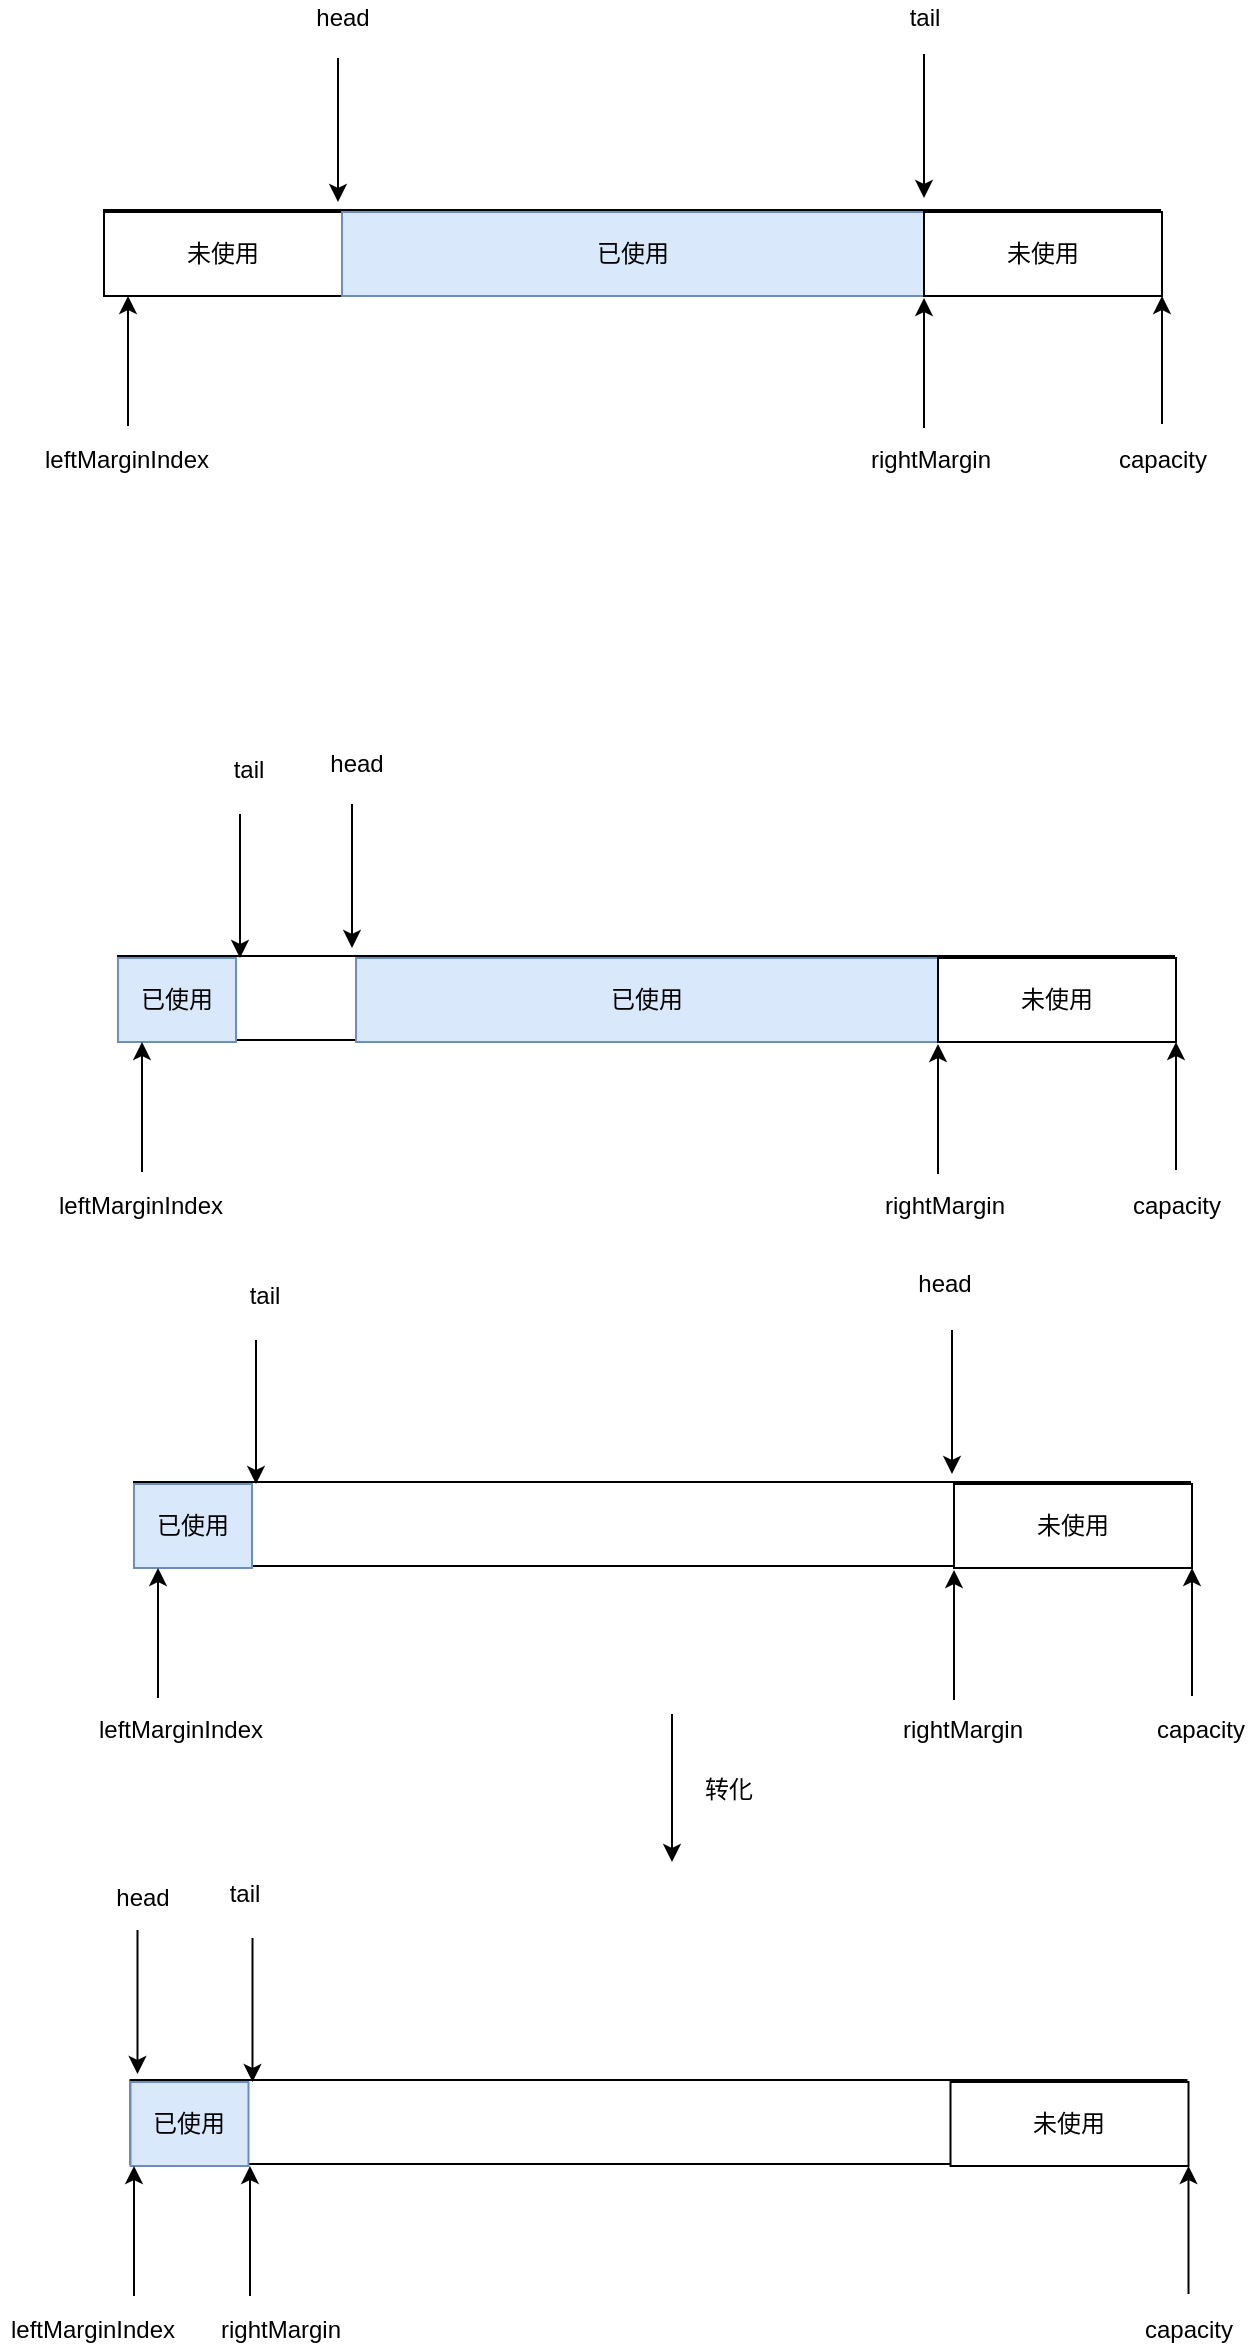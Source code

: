 <mxfile version="13.6.2" type="device"><diagram id="tWjIsfhFJ9fkruEuD_MX" name="Page-1"><mxGraphModel dx="1381" dy="1220" grid="0" gridSize="10" guides="1" tooltips="1" connect="1" arrows="1" fold="1" page="1" pageScale="1" pageWidth="827" pageHeight="1169" math="0" shadow="0"><root><mxCell id="0"/><mxCell id="1" parent="0"/><mxCell id="O7p53UAmJ9MqIvxaiq9u-1" value="" style="rounded=0;whiteSpace=wrap;html=1;" vertex="1" parent="1"><mxGeometry x="186" y="172" width="528" height="42" as="geometry"/></mxCell><mxCell id="O7p53UAmJ9MqIvxaiq9u-3" value="未使用" style="rounded=0;whiteSpace=wrap;html=1;" vertex="1" parent="1"><mxGeometry x="186" y="173" width="119" height="42" as="geometry"/></mxCell><mxCell id="O7p53UAmJ9MqIvxaiq9u-5" value="已使用" style="rounded=0;whiteSpace=wrap;html=1;fillColor=#dae8fc;strokeColor=#6c8ebf;" vertex="1" parent="1"><mxGeometry x="305" y="173" width="291" height="42" as="geometry"/></mxCell><mxCell id="O7p53UAmJ9MqIvxaiq9u-6" value="&lt;span&gt;未使用&lt;/span&gt;" style="rounded=0;whiteSpace=wrap;html=1;" vertex="1" parent="1"><mxGeometry x="596" y="173" width="119" height="42" as="geometry"/></mxCell><mxCell id="O7p53UAmJ9MqIvxaiq9u-7" value="" style="endArrow=classic;html=1;" edge="1" parent="1"><mxGeometry width="50" height="50" relative="1" as="geometry"><mxPoint x="303" y="96" as="sourcePoint"/><mxPoint x="303" y="168" as="targetPoint"/></mxGeometry></mxCell><mxCell id="O7p53UAmJ9MqIvxaiq9u-8" value="" style="endArrow=classic;html=1;" edge="1" parent="1"><mxGeometry width="50" height="50" relative="1" as="geometry"><mxPoint x="596" y="94" as="sourcePoint"/><mxPoint x="596" y="166" as="targetPoint"/></mxGeometry></mxCell><mxCell id="O7p53UAmJ9MqIvxaiq9u-9" value="" style="endArrow=classic;html=1;" edge="1" parent="1"><mxGeometry width="50" height="50" relative="1" as="geometry"><mxPoint x="596" y="281" as="sourcePoint"/><mxPoint x="596" y="216" as="targetPoint"/></mxGeometry></mxCell><mxCell id="O7p53UAmJ9MqIvxaiq9u-10" value="" style="endArrow=classic;html=1;entryX=1;entryY=1;entryDx=0;entryDy=0;" edge="1" parent="1" target="O7p53UAmJ9MqIvxaiq9u-6"><mxGeometry width="50" height="50" relative="1" as="geometry"><mxPoint x="715" y="279" as="sourcePoint"/><mxPoint x="727" y="262" as="targetPoint"/></mxGeometry></mxCell><mxCell id="O7p53UAmJ9MqIvxaiq9u-11" value="" style="endArrow=classic;html=1;" edge="1" parent="1"><mxGeometry width="50" height="50" relative="1" as="geometry"><mxPoint x="198" y="280" as="sourcePoint"/><mxPoint x="198" y="215" as="targetPoint"/></mxGeometry></mxCell><mxCell id="O7p53UAmJ9MqIvxaiq9u-12" value="head" style="text;html=1;align=center;verticalAlign=middle;resizable=0;points=[];autosize=1;" vertex="1" parent="1"><mxGeometry x="286" y="67" width="37" height="18" as="geometry"/></mxCell><mxCell id="O7p53UAmJ9MqIvxaiq9u-13" value="tail" style="text;html=1;align=center;verticalAlign=middle;resizable=0;points=[];autosize=1;" vertex="1" parent="1"><mxGeometry x="583" y="67" width="25" height="18" as="geometry"/></mxCell><mxCell id="O7p53UAmJ9MqIvxaiq9u-14" value="rightMargin" style="text;html=1;align=center;verticalAlign=middle;resizable=0;points=[];autosize=1;" vertex="1" parent="1"><mxGeometry x="564" y="288" width="70" height="18" as="geometry"/></mxCell><mxCell id="O7p53UAmJ9MqIvxaiq9u-15" value="capacity" style="text;html=1;align=center;verticalAlign=middle;resizable=0;points=[];autosize=1;" vertex="1" parent="1"><mxGeometry x="688" y="288" width="54" height="18" as="geometry"/></mxCell><mxCell id="O7p53UAmJ9MqIvxaiq9u-16" value="leftMarginIndex" style="text;html=1;align=center;verticalAlign=middle;resizable=0;points=[];autosize=1;" vertex="1" parent="1"><mxGeometry x="151" y="288" width="92" height="18" as="geometry"/></mxCell><mxCell id="O7p53UAmJ9MqIvxaiq9u-17" value="" style="rounded=0;whiteSpace=wrap;html=1;" vertex="1" parent="1"><mxGeometry x="193" y="545" width="528" height="42" as="geometry"/></mxCell><mxCell id="O7p53UAmJ9MqIvxaiq9u-18" value="已使用" style="rounded=0;whiteSpace=wrap;html=1;fillColor=#dae8fc;strokeColor=#6c8ebf;" vertex="1" parent="1"><mxGeometry x="193" y="546" width="59" height="42" as="geometry"/></mxCell><mxCell id="O7p53UAmJ9MqIvxaiq9u-19" value="已使用" style="rounded=0;whiteSpace=wrap;html=1;fillColor=#dae8fc;strokeColor=#6c8ebf;" vertex="1" parent="1"><mxGeometry x="312" y="546" width="291" height="42" as="geometry"/></mxCell><mxCell id="O7p53UAmJ9MqIvxaiq9u-20" value="&lt;span&gt;未使用&lt;/span&gt;" style="rounded=0;whiteSpace=wrap;html=1;" vertex="1" parent="1"><mxGeometry x="603" y="546" width="119" height="42" as="geometry"/></mxCell><mxCell id="O7p53UAmJ9MqIvxaiq9u-21" value="" style="endArrow=classic;html=1;" edge="1" parent="1"><mxGeometry width="50" height="50" relative="1" as="geometry"><mxPoint x="310" y="469" as="sourcePoint"/><mxPoint x="310" y="541" as="targetPoint"/></mxGeometry></mxCell><mxCell id="O7p53UAmJ9MqIvxaiq9u-22" value="" style="endArrow=classic;html=1;" edge="1" parent="1"><mxGeometry width="50" height="50" relative="1" as="geometry"><mxPoint x="254" y="474" as="sourcePoint"/><mxPoint x="254" y="546" as="targetPoint"/></mxGeometry></mxCell><mxCell id="O7p53UAmJ9MqIvxaiq9u-23" value="" style="endArrow=classic;html=1;" edge="1" parent="1"><mxGeometry width="50" height="50" relative="1" as="geometry"><mxPoint x="603" y="654" as="sourcePoint"/><mxPoint x="603" y="589" as="targetPoint"/></mxGeometry></mxCell><mxCell id="O7p53UAmJ9MqIvxaiq9u-24" value="" style="endArrow=classic;html=1;entryX=1;entryY=1;entryDx=0;entryDy=0;" edge="1" parent="1" target="O7p53UAmJ9MqIvxaiq9u-20"><mxGeometry width="50" height="50" relative="1" as="geometry"><mxPoint x="722" y="652" as="sourcePoint"/><mxPoint x="734" y="635" as="targetPoint"/></mxGeometry></mxCell><mxCell id="O7p53UAmJ9MqIvxaiq9u-25" value="" style="endArrow=classic;html=1;" edge="1" parent="1"><mxGeometry width="50" height="50" relative="1" as="geometry"><mxPoint x="205" y="653" as="sourcePoint"/><mxPoint x="205" y="588" as="targetPoint"/></mxGeometry></mxCell><mxCell id="O7p53UAmJ9MqIvxaiq9u-26" value="head" style="text;html=1;align=center;verticalAlign=middle;resizable=0;points=[];autosize=1;" vertex="1" parent="1"><mxGeometry x="293" y="440" width="37" height="18" as="geometry"/></mxCell><mxCell id="O7p53UAmJ9MqIvxaiq9u-27" value="tail" style="text;html=1;align=center;verticalAlign=middle;resizable=0;points=[];autosize=1;" vertex="1" parent="1"><mxGeometry x="245" y="443" width="25" height="18" as="geometry"/></mxCell><mxCell id="O7p53UAmJ9MqIvxaiq9u-28" value="rightMargin" style="text;html=1;align=center;verticalAlign=middle;resizable=0;points=[];autosize=1;" vertex="1" parent="1"><mxGeometry x="571" y="661" width="70" height="18" as="geometry"/></mxCell><mxCell id="O7p53UAmJ9MqIvxaiq9u-29" value="capacity" style="text;html=1;align=center;verticalAlign=middle;resizable=0;points=[];autosize=1;" vertex="1" parent="1"><mxGeometry x="695" y="661" width="54" height="18" as="geometry"/></mxCell><mxCell id="O7p53UAmJ9MqIvxaiq9u-30" value="leftMarginIndex" style="text;html=1;align=center;verticalAlign=middle;resizable=0;points=[];autosize=1;" vertex="1" parent="1"><mxGeometry x="158" y="661" width="92" height="18" as="geometry"/></mxCell><mxCell id="O7p53UAmJ9MqIvxaiq9u-31" value="" style="rounded=0;whiteSpace=wrap;html=1;" vertex="1" parent="1"><mxGeometry x="199.25" y="1107" width="528" height="42" as="geometry"/></mxCell><mxCell id="O7p53UAmJ9MqIvxaiq9u-32" value="已使用" style="rounded=0;whiteSpace=wrap;html=1;fillColor=#dae8fc;strokeColor=#6c8ebf;" vertex="1" parent="1"><mxGeometry x="199.25" y="1108" width="59" height="42" as="geometry"/></mxCell><mxCell id="O7p53UAmJ9MqIvxaiq9u-34" value="&lt;span&gt;未使用&lt;/span&gt;" style="rounded=0;whiteSpace=wrap;html=1;" vertex="1" parent="1"><mxGeometry x="609.25" y="1108" width="119" height="42" as="geometry"/></mxCell><mxCell id="O7p53UAmJ9MqIvxaiq9u-35" value="" style="endArrow=classic;html=1;" edge="1" parent="1"><mxGeometry width="50" height="50" relative="1" as="geometry"><mxPoint x="202.75" y="1032" as="sourcePoint"/><mxPoint x="202.75" y="1104" as="targetPoint"/></mxGeometry></mxCell><mxCell id="O7p53UAmJ9MqIvxaiq9u-36" value="" style="endArrow=classic;html=1;" edge="1" parent="1"><mxGeometry width="50" height="50" relative="1" as="geometry"><mxPoint x="260.25" y="1036" as="sourcePoint"/><mxPoint x="260.25" y="1108" as="targetPoint"/></mxGeometry></mxCell><mxCell id="O7p53UAmJ9MqIvxaiq9u-37" value="" style="endArrow=classic;html=1;" edge="1" parent="1"><mxGeometry width="50" height="50" relative="1" as="geometry"><mxPoint x="259" y="1215" as="sourcePoint"/><mxPoint x="259" y="1150" as="targetPoint"/></mxGeometry></mxCell><mxCell id="O7p53UAmJ9MqIvxaiq9u-38" value="" style="endArrow=classic;html=1;entryX=1;entryY=1;entryDx=0;entryDy=0;" edge="1" parent="1" target="O7p53UAmJ9MqIvxaiq9u-34"><mxGeometry width="50" height="50" relative="1" as="geometry"><mxPoint x="728.25" y="1214" as="sourcePoint"/><mxPoint x="740.25" y="1197" as="targetPoint"/></mxGeometry></mxCell><mxCell id="O7p53UAmJ9MqIvxaiq9u-39" value="" style="endArrow=classic;html=1;" edge="1" parent="1"><mxGeometry width="50" height="50" relative="1" as="geometry"><mxPoint x="201" y="1215" as="sourcePoint"/><mxPoint x="201" y="1150" as="targetPoint"/></mxGeometry></mxCell><mxCell id="O7p53UAmJ9MqIvxaiq9u-40" value="head" style="text;html=1;align=center;verticalAlign=middle;resizable=0;points=[];autosize=1;" vertex="1" parent="1"><mxGeometry x="186" y="1007" width="37" height="18" as="geometry"/></mxCell><mxCell id="O7p53UAmJ9MqIvxaiq9u-41" value="tail" style="text;html=1;align=center;verticalAlign=middle;resizable=0;points=[];autosize=1;" vertex="1" parent="1"><mxGeometry x="243" y="1005" width="25" height="18" as="geometry"/></mxCell><mxCell id="O7p53UAmJ9MqIvxaiq9u-42" value="rightMargin" style="text;html=1;align=center;verticalAlign=middle;resizable=0;points=[];autosize=1;" vertex="1" parent="1"><mxGeometry x="239" y="1223" width="70" height="18" as="geometry"/></mxCell><mxCell id="O7p53UAmJ9MqIvxaiq9u-43" value="capacity" style="text;html=1;align=center;verticalAlign=middle;resizable=0;points=[];autosize=1;" vertex="1" parent="1"><mxGeometry x="701.25" y="1223" width="54" height="18" as="geometry"/></mxCell><mxCell id="O7p53UAmJ9MqIvxaiq9u-44" value="leftMarginIndex" style="text;html=1;align=center;verticalAlign=middle;resizable=0;points=[];autosize=1;" vertex="1" parent="1"><mxGeometry x="134" y="1223" width="92" height="18" as="geometry"/></mxCell><mxCell id="O7p53UAmJ9MqIvxaiq9u-45" value="" style="rounded=0;whiteSpace=wrap;html=1;" vertex="1" parent="1"><mxGeometry x="201" y="808" width="528" height="42" as="geometry"/></mxCell><mxCell id="O7p53UAmJ9MqIvxaiq9u-46" value="已使用" style="rounded=0;whiteSpace=wrap;html=1;fillColor=#dae8fc;strokeColor=#6c8ebf;" vertex="1" parent="1"><mxGeometry x="201" y="809" width="59" height="42" as="geometry"/></mxCell><mxCell id="O7p53UAmJ9MqIvxaiq9u-48" value="&lt;span&gt;未使用&lt;/span&gt;" style="rounded=0;whiteSpace=wrap;html=1;" vertex="1" parent="1"><mxGeometry x="611" y="809" width="119" height="42" as="geometry"/></mxCell><mxCell id="O7p53UAmJ9MqIvxaiq9u-49" value="" style="endArrow=classic;html=1;" edge="1" parent="1"><mxGeometry width="50" height="50" relative="1" as="geometry"><mxPoint x="610" y="732" as="sourcePoint"/><mxPoint x="610" y="804" as="targetPoint"/></mxGeometry></mxCell><mxCell id="O7p53UAmJ9MqIvxaiq9u-50" value="" style="endArrow=classic;html=1;" edge="1" parent="1"><mxGeometry width="50" height="50" relative="1" as="geometry"><mxPoint x="262" y="737" as="sourcePoint"/><mxPoint x="262" y="809" as="targetPoint"/></mxGeometry></mxCell><mxCell id="O7p53UAmJ9MqIvxaiq9u-51" value="" style="endArrow=classic;html=1;" edge="1" parent="1"><mxGeometry width="50" height="50" relative="1" as="geometry"><mxPoint x="611" y="917" as="sourcePoint"/><mxPoint x="611" y="852" as="targetPoint"/></mxGeometry></mxCell><mxCell id="O7p53UAmJ9MqIvxaiq9u-52" value="" style="endArrow=classic;html=1;entryX=1;entryY=1;entryDx=0;entryDy=0;" edge="1" parent="1" target="O7p53UAmJ9MqIvxaiq9u-48"><mxGeometry width="50" height="50" relative="1" as="geometry"><mxPoint x="730" y="915" as="sourcePoint"/><mxPoint x="742" y="898" as="targetPoint"/></mxGeometry></mxCell><mxCell id="O7p53UAmJ9MqIvxaiq9u-53" value="" style="endArrow=classic;html=1;" edge="1" parent="1"><mxGeometry width="50" height="50" relative="1" as="geometry"><mxPoint x="213" y="916" as="sourcePoint"/><mxPoint x="213" y="851" as="targetPoint"/></mxGeometry></mxCell><mxCell id="O7p53UAmJ9MqIvxaiq9u-54" value="head" style="text;html=1;align=center;verticalAlign=middle;resizable=0;points=[];autosize=1;" vertex="1" parent="1"><mxGeometry x="587.5" y="700" width="37" height="18" as="geometry"/></mxCell><mxCell id="O7p53UAmJ9MqIvxaiq9u-55" value="tail" style="text;html=1;align=center;verticalAlign=middle;resizable=0;points=[];autosize=1;" vertex="1" parent="1"><mxGeometry x="253" y="706" width="25" height="18" as="geometry"/></mxCell><mxCell id="O7p53UAmJ9MqIvxaiq9u-56" value="rightMargin" style="text;html=1;align=center;verticalAlign=middle;resizable=0;points=[];autosize=1;" vertex="1" parent="1"><mxGeometry x="580" y="923" width="70" height="18" as="geometry"/></mxCell><mxCell id="O7p53UAmJ9MqIvxaiq9u-57" value="capacity" style="text;html=1;align=center;verticalAlign=middle;resizable=0;points=[];autosize=1;" vertex="1" parent="1"><mxGeometry x="707" y="923" width="54" height="18" as="geometry"/></mxCell><mxCell id="O7p53UAmJ9MqIvxaiq9u-58" value="leftMarginIndex" style="text;html=1;align=center;verticalAlign=middle;resizable=0;points=[];autosize=1;" vertex="1" parent="1"><mxGeometry x="178" y="923" width="92" height="18" as="geometry"/></mxCell><mxCell id="O7p53UAmJ9MqIvxaiq9u-59" value="" style="endArrow=classic;html=1;" edge="1" parent="1"><mxGeometry width="50" height="50" relative="1" as="geometry"><mxPoint x="470" y="924" as="sourcePoint"/><mxPoint x="470" y="998" as="targetPoint"/></mxGeometry></mxCell><mxCell id="O7p53UAmJ9MqIvxaiq9u-60" value="转化" style="text;html=1;align=center;verticalAlign=middle;resizable=0;points=[];autosize=1;" vertex="1" parent="1"><mxGeometry x="481" y="953" width="34" height="18" as="geometry"/></mxCell></root></mxGraphModel></diagram></mxfile>